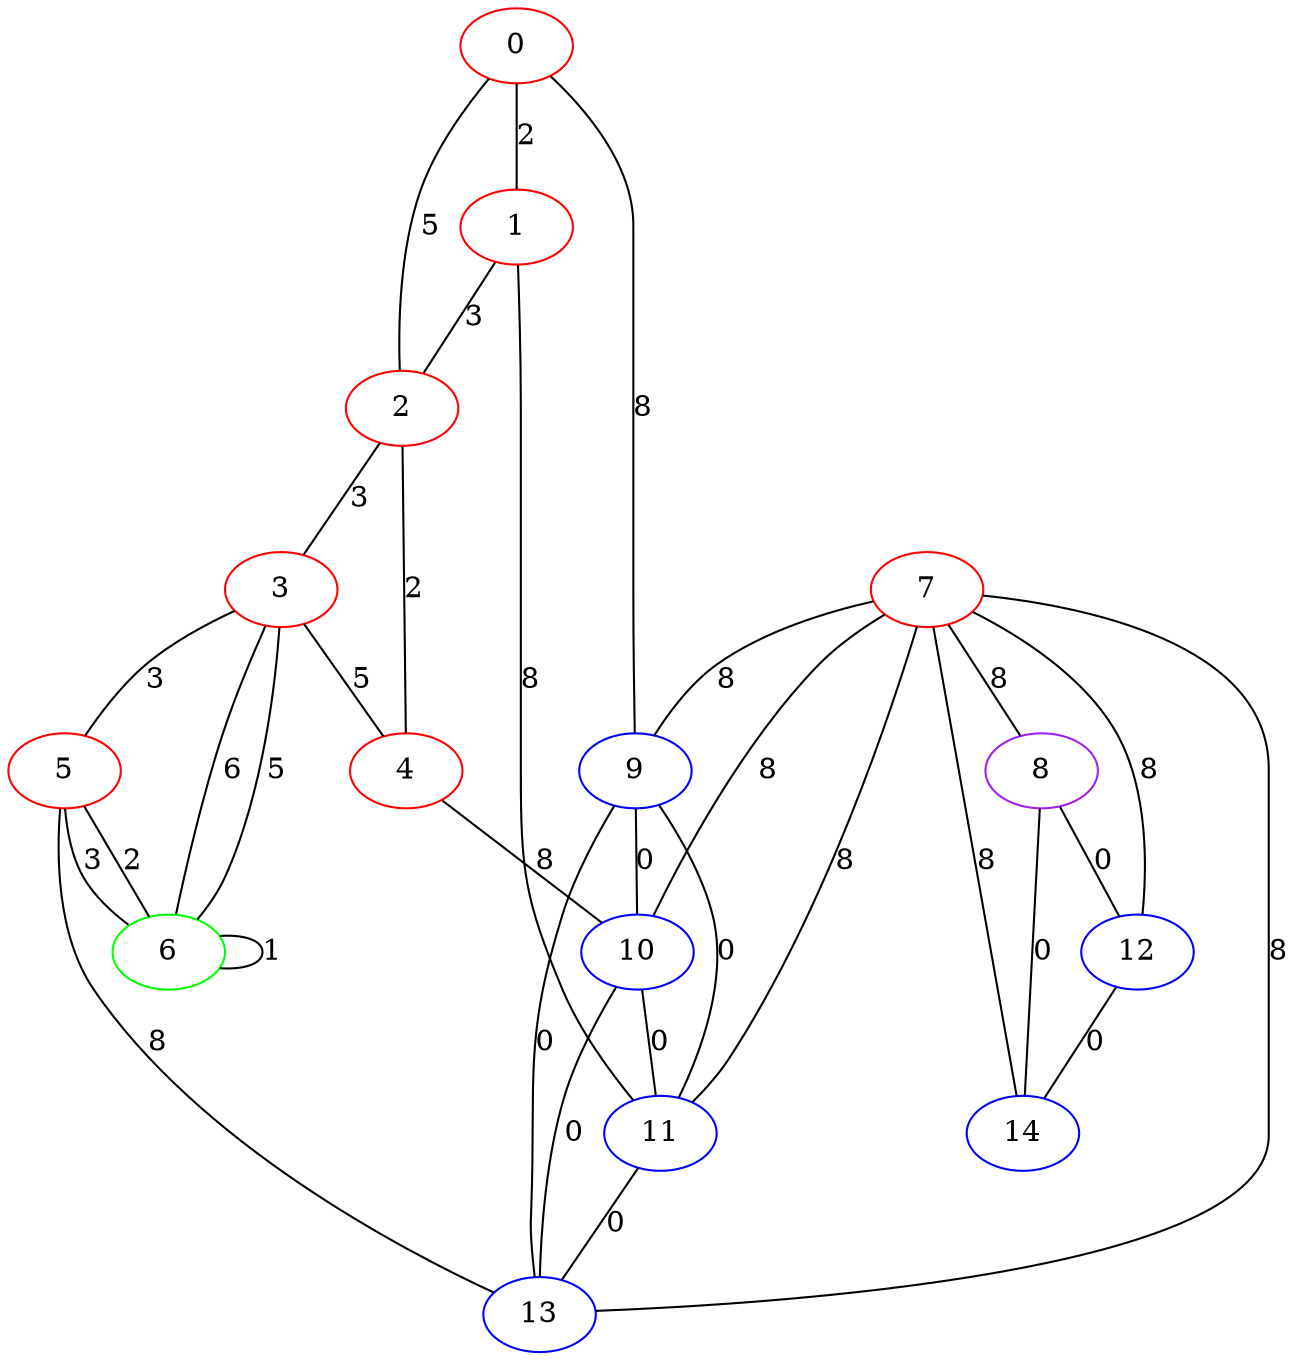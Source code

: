 graph "" {
0 [color=red, weight=1];
1 [color=red, weight=1];
2 [color=red, weight=1];
3 [color=red, weight=1];
4 [color=red, weight=1];
5 [color=red, weight=1];
6 [color=green, weight=2];
7 [color=red, weight=1];
8 [color=purple, weight=4];
9 [color=blue, weight=3];
10 [color=blue, weight=3];
11 [color=blue, weight=3];
12 [color=blue, weight=3];
13 [color=blue, weight=3];
14 [color=blue, weight=3];
0 -- 1  [key=0, label=2];
0 -- 2  [key=0, label=5];
0 -- 9  [key=0, label=8];
1 -- 2  [key=0, label=3];
1 -- 11  [key=0, label=8];
2 -- 3  [key=0, label=3];
2 -- 4  [key=0, label=2];
3 -- 4  [key=0, label=5];
3 -- 5  [key=0, label=3];
3 -- 6  [key=0, label=5];
3 -- 6  [key=1, label=6];
4 -- 10  [key=0, label=8];
5 -- 13  [key=0, label=8];
5 -- 6  [key=0, label=2];
5 -- 6  [key=1, label=3];
6 -- 6  [key=0, label=1];
7 -- 8  [key=0, label=8];
7 -- 9  [key=0, label=8];
7 -- 10  [key=0, label=8];
7 -- 11  [key=0, label=8];
7 -- 12  [key=0, label=8];
7 -- 13  [key=0, label=8];
7 -- 14  [key=0, label=8];
8 -- 12  [key=0, label=0];
8 -- 14  [key=0, label=0];
9 -- 10  [key=0, label=0];
9 -- 11  [key=0, label=0];
9 -- 13  [key=0, label=0];
10 -- 11  [key=0, label=0];
10 -- 13  [key=0, label=0];
11 -- 13  [key=0, label=0];
12 -- 14  [key=0, label=0];
}
